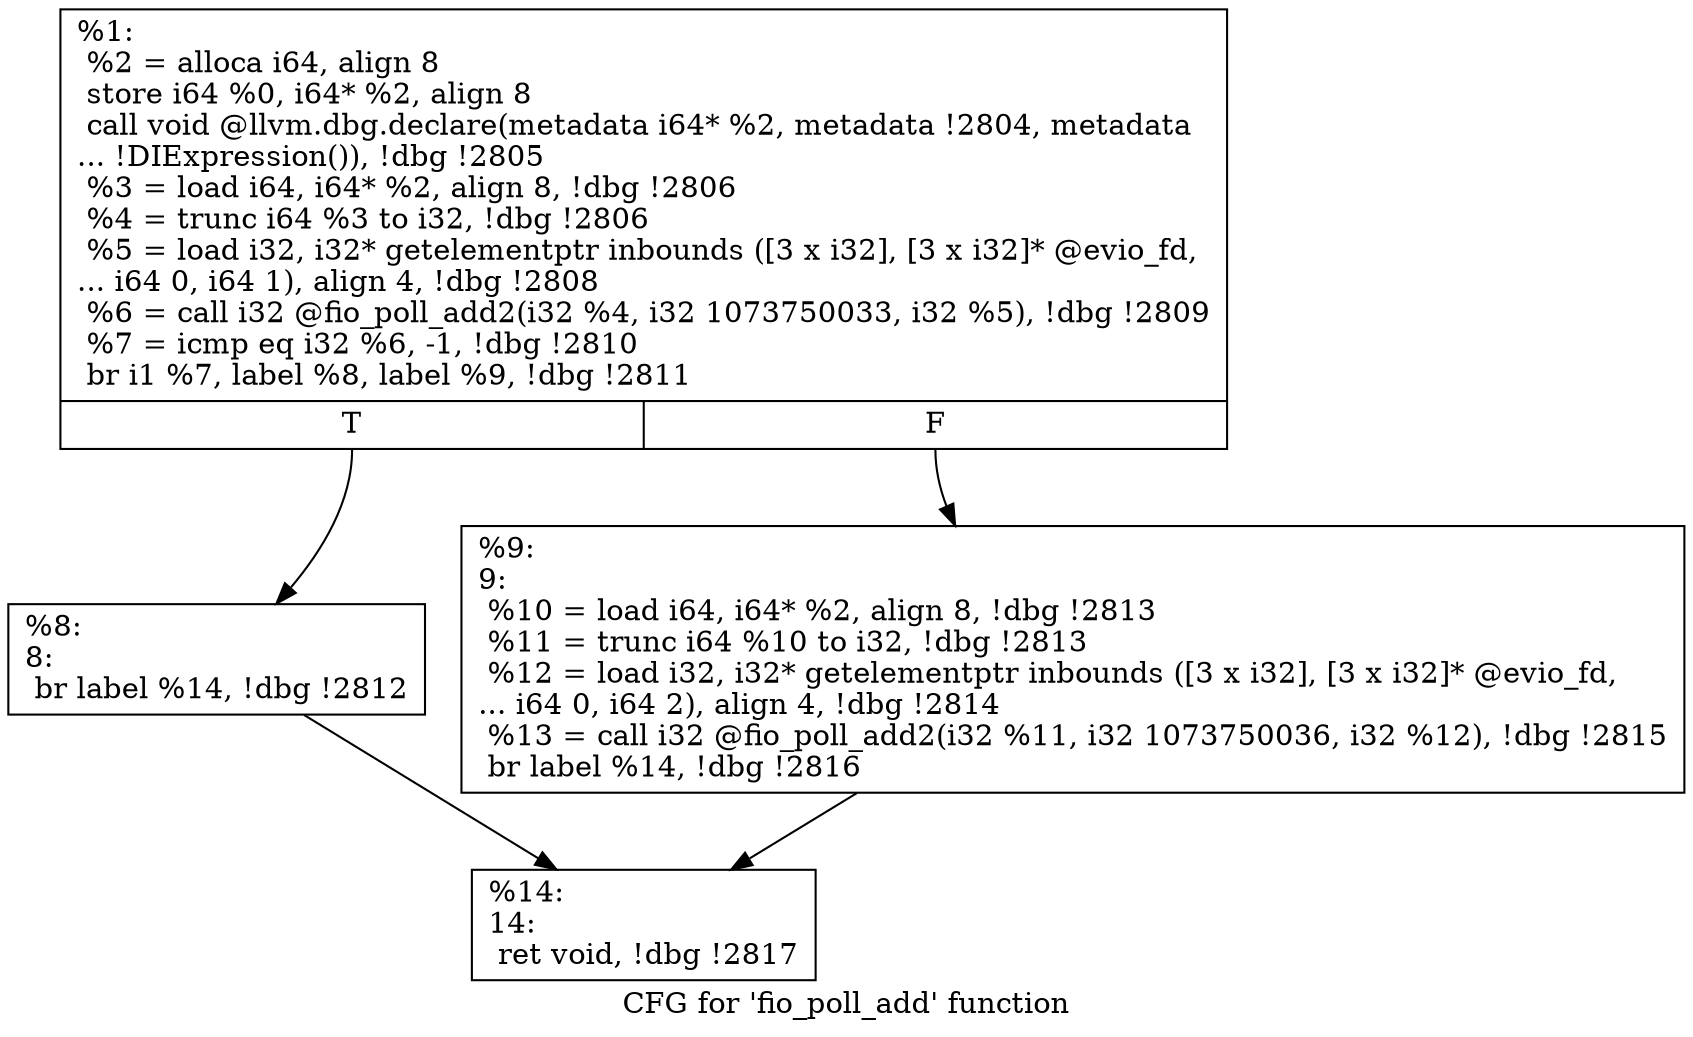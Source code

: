 digraph "CFG for 'fio_poll_add' function" {
	label="CFG for 'fio_poll_add' function";

	Node0x556851578310 [shape=record,label="{%1:\l  %2 = alloca i64, align 8\l  store i64 %0, i64* %2, align 8\l  call void @llvm.dbg.declare(metadata i64* %2, metadata !2804, metadata\l... !DIExpression()), !dbg !2805\l  %3 = load i64, i64* %2, align 8, !dbg !2806\l  %4 = trunc i64 %3 to i32, !dbg !2806\l  %5 = load i32, i32* getelementptr inbounds ([3 x i32], [3 x i32]* @evio_fd,\l... i64 0, i64 1), align 4, !dbg !2808\l  %6 = call i32 @fio_poll_add2(i32 %4, i32 1073750033, i32 %5), !dbg !2809\l  %7 = icmp eq i32 %6, -1, !dbg !2810\l  br i1 %7, label %8, label %9, !dbg !2811\l|{<s0>T|<s1>F}}"];
	Node0x556851578310:s0 -> Node0x5568515793a0;
	Node0x556851578310:s1 -> Node0x5568515793f0;
	Node0x5568515793a0 [shape=record,label="{%8:\l8:                                                \l  br label %14, !dbg !2812\l}"];
	Node0x5568515793a0 -> Node0x556851579440;
	Node0x5568515793f0 [shape=record,label="{%9:\l9:                                                \l  %10 = load i64, i64* %2, align 8, !dbg !2813\l  %11 = trunc i64 %10 to i32, !dbg !2813\l  %12 = load i32, i32* getelementptr inbounds ([3 x i32], [3 x i32]* @evio_fd,\l... i64 0, i64 2), align 4, !dbg !2814\l  %13 = call i32 @fio_poll_add2(i32 %11, i32 1073750036, i32 %12), !dbg !2815\l  br label %14, !dbg !2816\l}"];
	Node0x5568515793f0 -> Node0x556851579440;
	Node0x556851579440 [shape=record,label="{%14:\l14:                                               \l  ret void, !dbg !2817\l}"];
}
